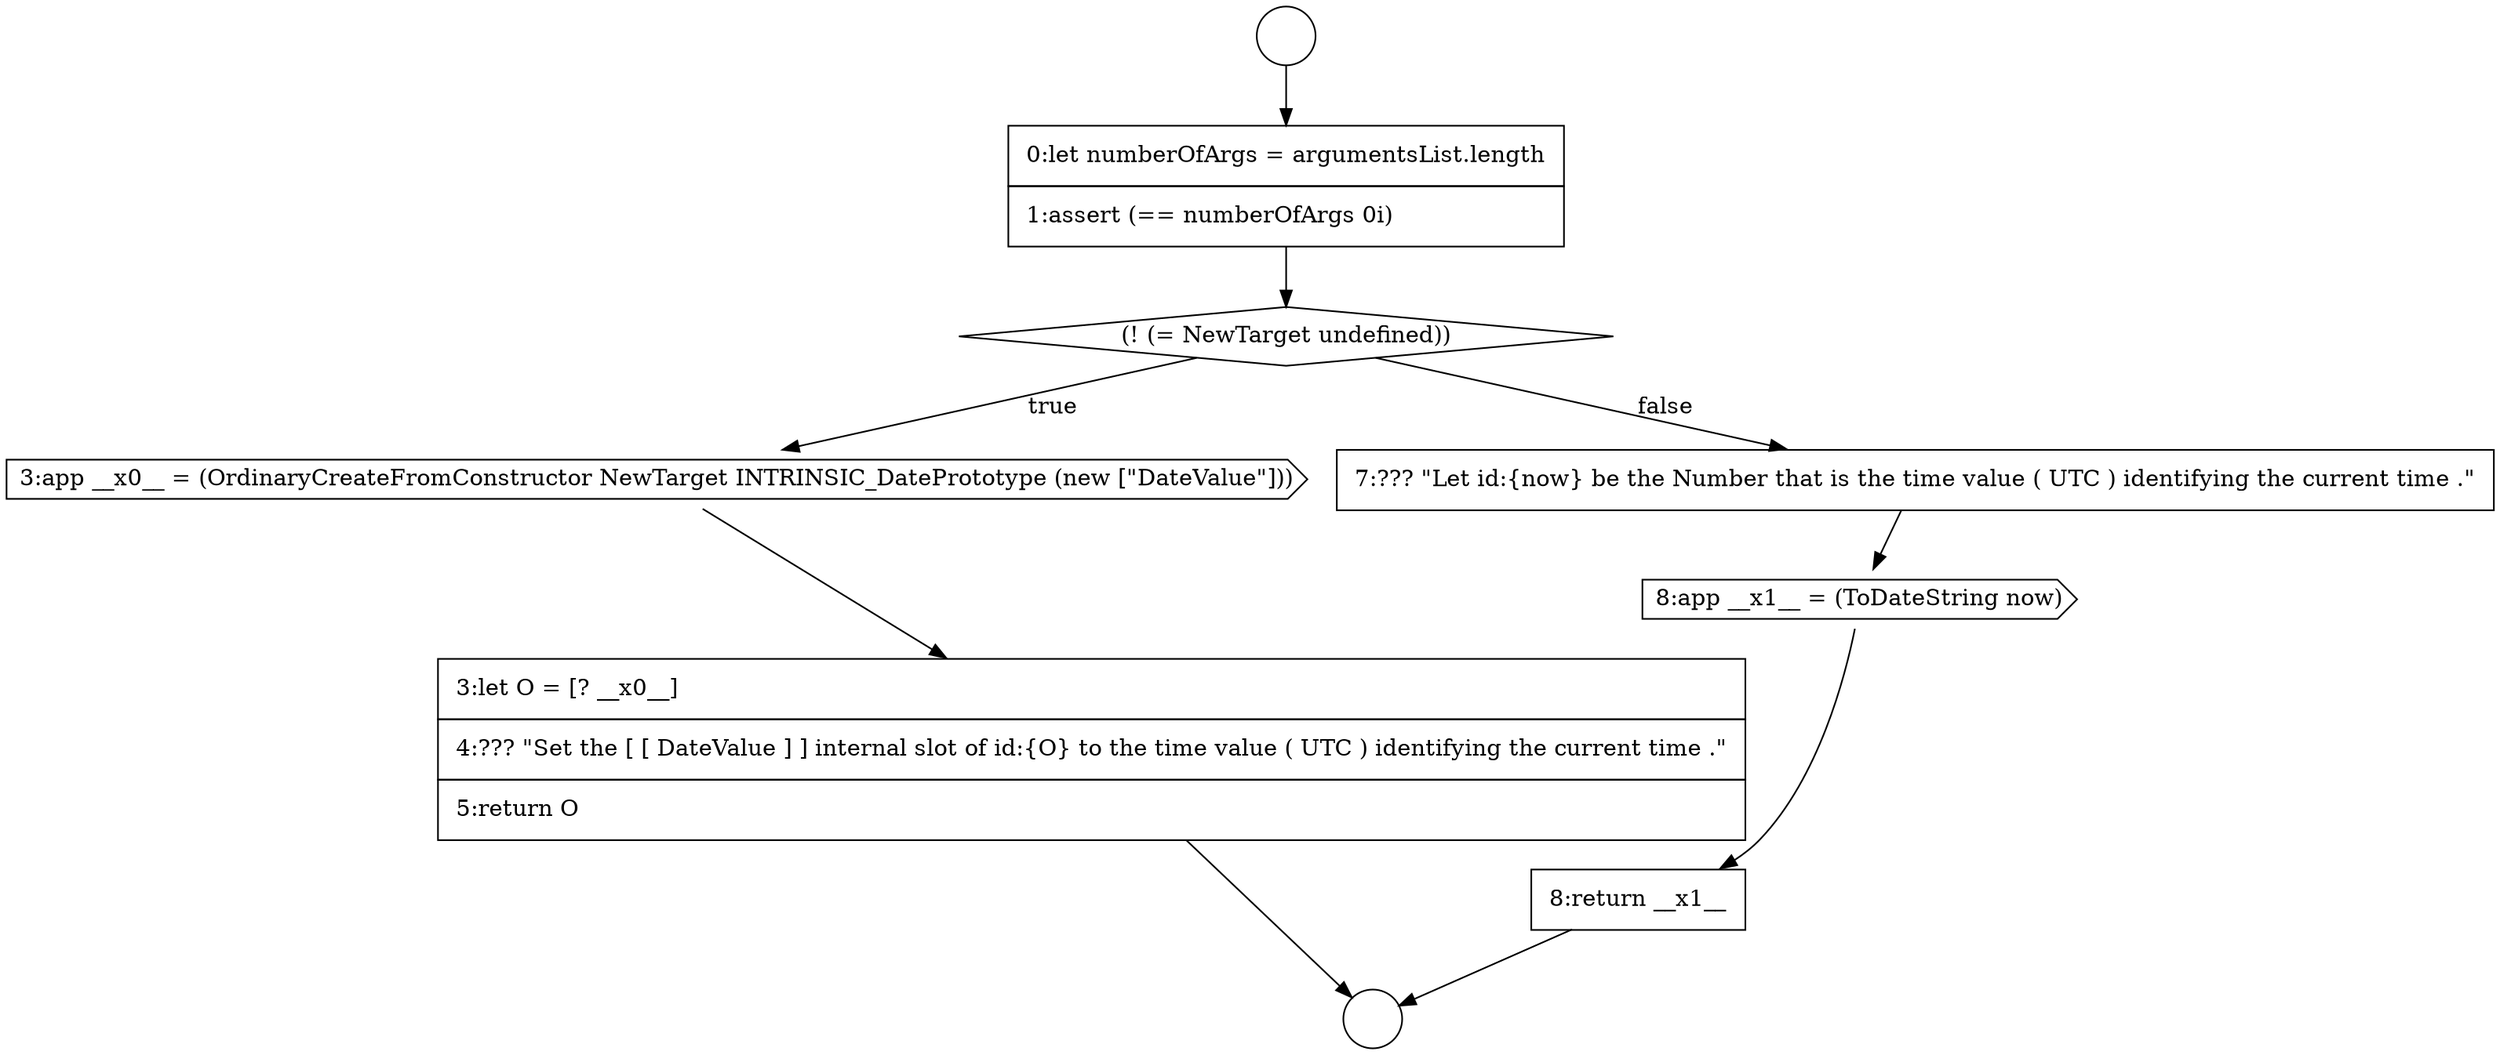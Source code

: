 digraph {
  node11175 [shape=cds, label=<<font color="black">3:app __x0__ = (OrdinaryCreateFromConstructor NewTarget INTRINSIC_DatePrototype (new [&quot;DateValue&quot;]))</font>> color="black" fillcolor="white" style=filled]
  node11171 [shape=circle label=" " color="black" fillcolor="white" style=filled]
  node11178 [shape=cds, label=<<font color="black">8:app __x1__ = (ToDateString now)</font>> color="black" fillcolor="white" style=filled]
  node11174 [shape=diamond, label=<<font color="black">(! (= NewTarget undefined))</font>> color="black" fillcolor="white" style=filled]
  node11179 [shape=none, margin=0, label=<<font color="black">
    <table border="0" cellborder="1" cellspacing="0" cellpadding="10">
      <tr><td align="left">8:return __x1__</td></tr>
    </table>
  </font>> color="black" fillcolor="white" style=filled]
  node11173 [shape=none, margin=0, label=<<font color="black">
    <table border="0" cellborder="1" cellspacing="0" cellpadding="10">
      <tr><td align="left">0:let numberOfArgs = argumentsList.length</td></tr>
      <tr><td align="left">1:assert (== numberOfArgs 0i)</td></tr>
    </table>
  </font>> color="black" fillcolor="white" style=filled]
  node11176 [shape=none, margin=0, label=<<font color="black">
    <table border="0" cellborder="1" cellspacing="0" cellpadding="10">
      <tr><td align="left">3:let O = [? __x0__]</td></tr>
      <tr><td align="left">4:??? &quot;Set the [ [ DateValue ] ] internal slot of id:{O} to the time value ( UTC ) identifying the current time .&quot;</td></tr>
      <tr><td align="left">5:return O</td></tr>
    </table>
  </font>> color="black" fillcolor="white" style=filled]
  node11172 [shape=circle label=" " color="black" fillcolor="white" style=filled]
  node11177 [shape=none, margin=0, label=<<font color="black">
    <table border="0" cellborder="1" cellspacing="0" cellpadding="10">
      <tr><td align="left">7:??? &quot;Let id:{now} be the Number that is the time value ( UTC ) identifying the current time .&quot;</td></tr>
    </table>
  </font>> color="black" fillcolor="white" style=filled]
  node11174 -> node11175 [label=<<font color="black">true</font>> color="black"]
  node11174 -> node11177 [label=<<font color="black">false</font>> color="black"]
  node11171 -> node11173 [ color="black"]
  node11177 -> node11178 [ color="black"]
  node11178 -> node11179 [ color="black"]
  node11173 -> node11174 [ color="black"]
  node11175 -> node11176 [ color="black"]
  node11176 -> node11172 [ color="black"]
  node11179 -> node11172 [ color="black"]
}
